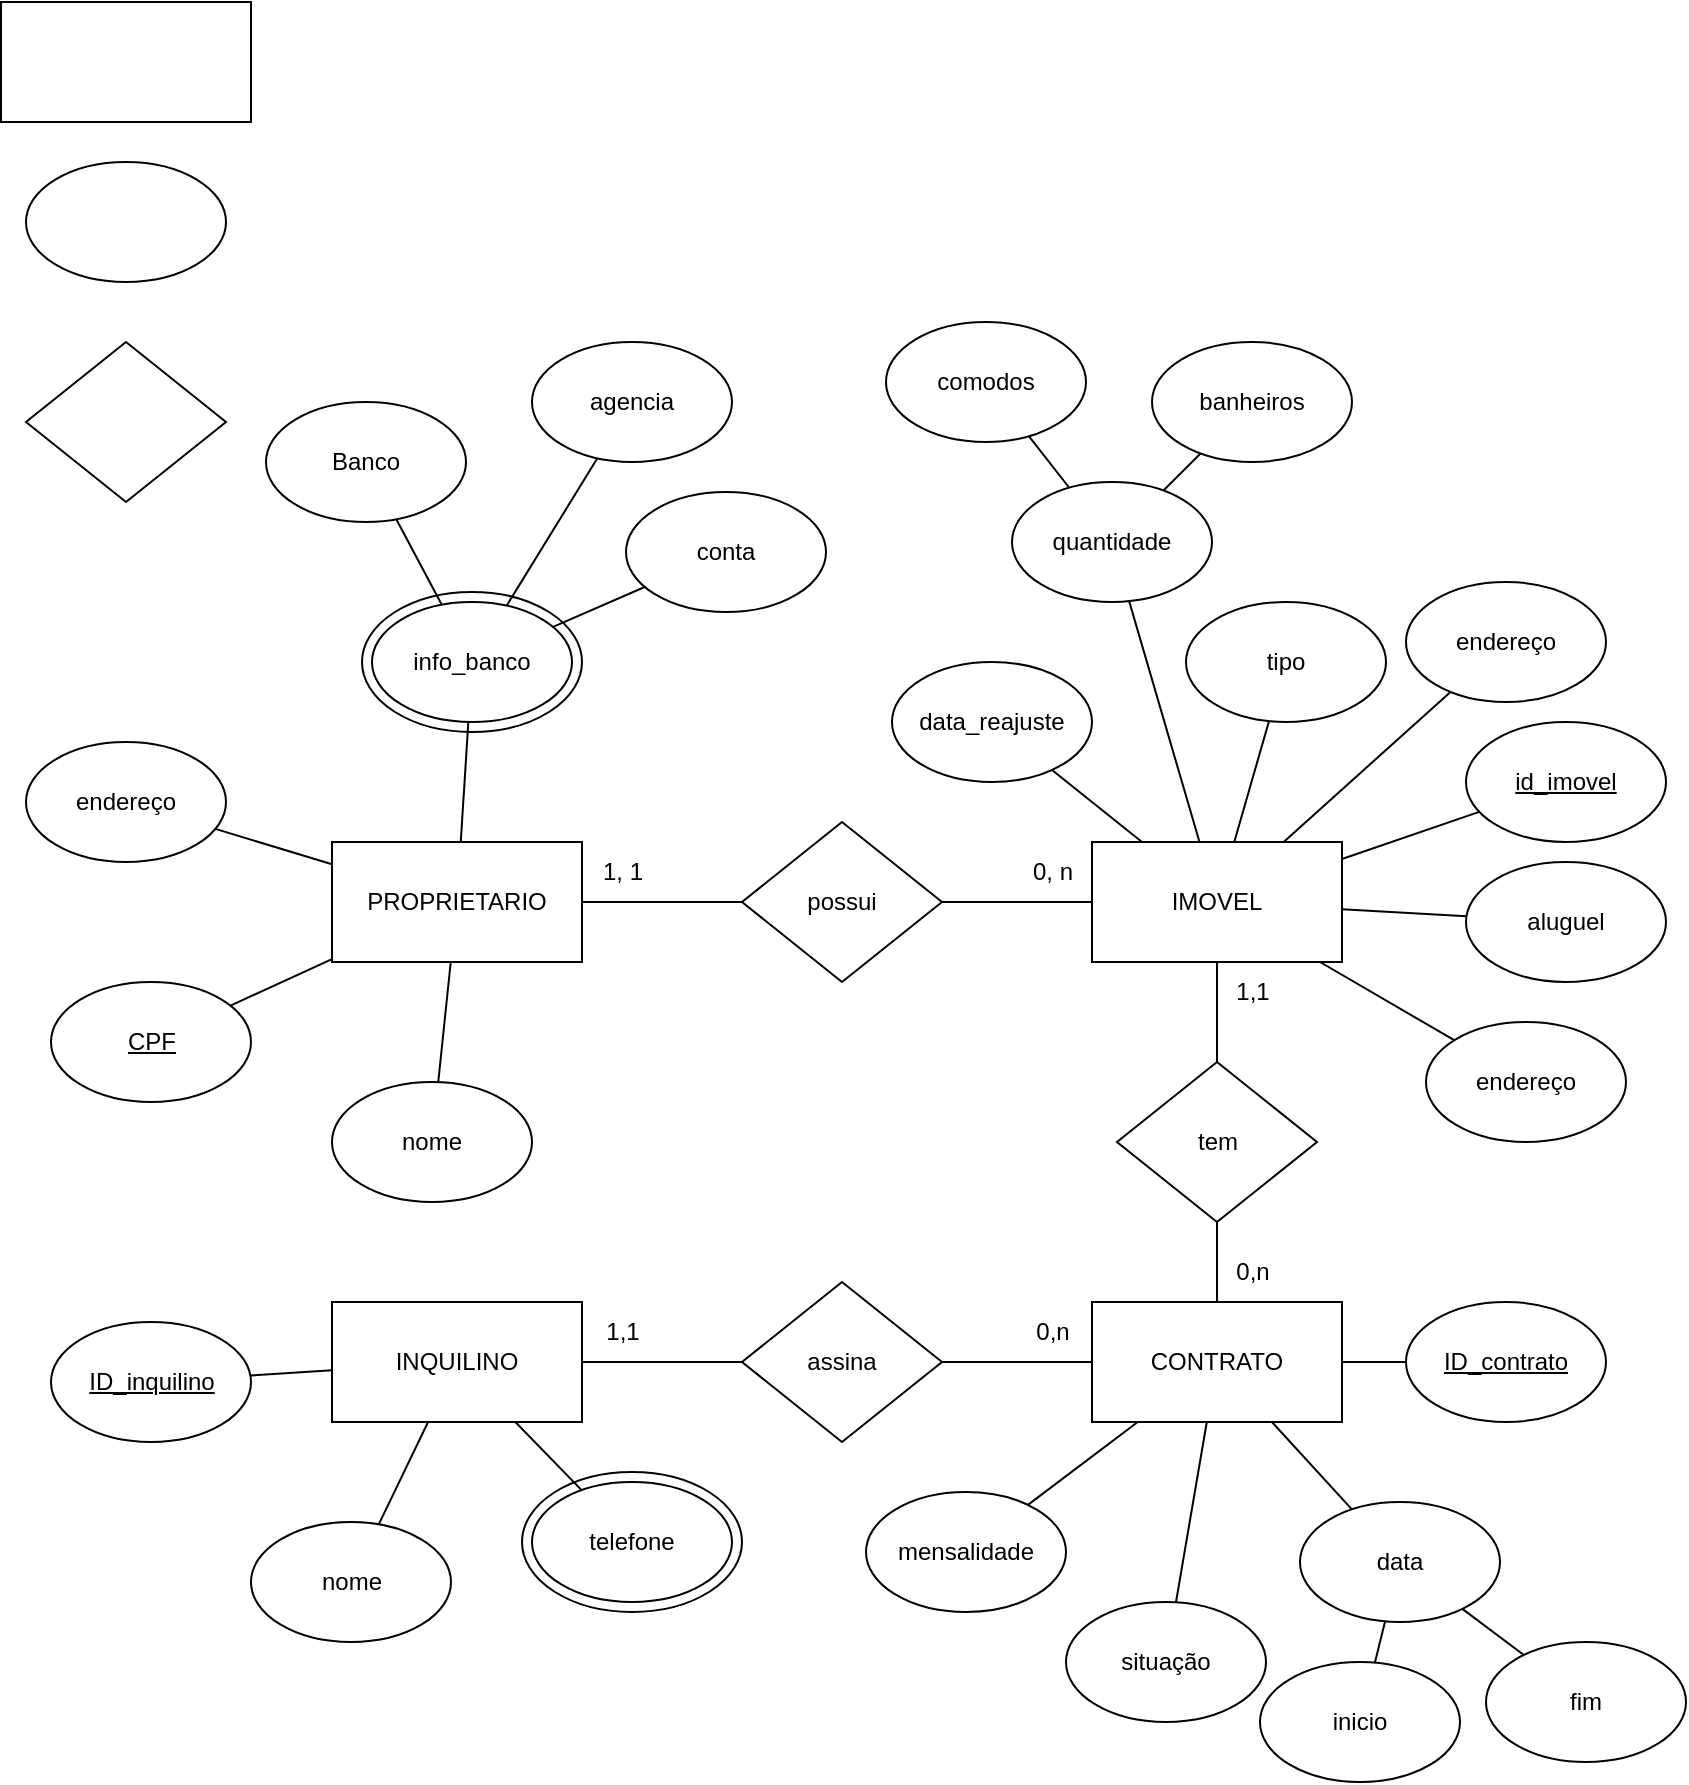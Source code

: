 <mxfile>
    <diagram id="p91kRO4cLcvVVeUJZEMV" name="Page-1">
        <mxGraphModel dx="1216" dy="787" grid="1" gridSize="10" guides="1" tooltips="1" connect="1" arrows="1" fold="1" page="1" pageScale="1" pageWidth="850" pageHeight="1100" math="0" shadow="0">
            <root>
                <mxCell id="0"/>
                <mxCell id="1" parent="0"/>
                <mxCell id="62" value="info_banco" style="ellipse;whiteSpace=wrap;html=1;" vertex="1" parent="1">
                    <mxGeometry x="188" y="335" width="110" height="70" as="geometry"/>
                </mxCell>
                <mxCell id="3" value="" style="ellipse;whiteSpace=wrap;html=1;" vertex="1" parent="1">
                    <mxGeometry x="20" y="120" width="100" height="60" as="geometry"/>
                </mxCell>
                <mxCell id="4" value="" style="rounded=0;whiteSpace=wrap;html=1;" vertex="1" parent="1">
                    <mxGeometry x="7.5" y="40" width="125" height="60" as="geometry"/>
                </mxCell>
                <mxCell id="5" value="" style="rhombus;whiteSpace=wrap;html=1;" vertex="1" parent="1">
                    <mxGeometry x="20" y="210" width="100" height="80" as="geometry"/>
                </mxCell>
                <mxCell id="6" value="IMOVEL" style="rounded=0;whiteSpace=wrap;html=1;" vertex="1" parent="1">
                    <mxGeometry x="553" y="460" width="125" height="60" as="geometry"/>
                </mxCell>
                <mxCell id="7" value="PROPRIETARIO" style="rounded=0;whiteSpace=wrap;html=1;" vertex="1" parent="1">
                    <mxGeometry x="173" y="460" width="125" height="60" as="geometry"/>
                </mxCell>
                <mxCell id="8" value="INQUILINO" style="rounded=0;whiteSpace=wrap;html=1;" vertex="1" parent="1">
                    <mxGeometry x="173" y="690" width="125" height="60" as="geometry"/>
                </mxCell>
                <mxCell id="9" value="CONTRATO" style="rounded=0;whiteSpace=wrap;html=1;" vertex="1" parent="1">
                    <mxGeometry x="553" y="690" width="125" height="60" as="geometry"/>
                </mxCell>
                <mxCell id="10" value="possui" style="rhombus;whiteSpace=wrap;html=1;" vertex="1" parent="1">
                    <mxGeometry x="378" y="450" width="100" height="80" as="geometry"/>
                </mxCell>
                <mxCell id="11" value="" style="endArrow=none;html=1;entryX=0;entryY=0.5;entryDx=0;entryDy=0;exitX=1;exitY=0.5;exitDx=0;exitDy=0;" edge="1" parent="1" source="7" target="10">
                    <mxGeometry width="50" height="50" relative="1" as="geometry">
                        <mxPoint x="193" y="700" as="sourcePoint"/>
                        <mxPoint x="243" y="650" as="targetPoint"/>
                    </mxGeometry>
                </mxCell>
                <mxCell id="15" value="" style="endArrow=none;html=1;" edge="1" parent="1" source="10" target="6">
                    <mxGeometry width="50" height="50" relative="1" as="geometry">
                        <mxPoint x="318" y="500" as="sourcePoint"/>
                        <mxPoint x="388" y="500" as="targetPoint"/>
                    </mxGeometry>
                </mxCell>
                <mxCell id="16" value="assina" style="rhombus;whiteSpace=wrap;html=1;" vertex="1" parent="1">
                    <mxGeometry x="378" y="680" width="100" height="80" as="geometry"/>
                </mxCell>
                <mxCell id="17" value="" style="endArrow=none;html=1;" edge="1" parent="1" source="8" target="16">
                    <mxGeometry width="50" height="50" relative="1" as="geometry">
                        <mxPoint x="308" y="540" as="sourcePoint"/>
                        <mxPoint x="388" y="540" as="targetPoint"/>
                    </mxGeometry>
                </mxCell>
                <mxCell id="18" value="" style="endArrow=none;html=1;" edge="1" parent="1" source="16" target="9">
                    <mxGeometry width="50" height="50" relative="1" as="geometry">
                        <mxPoint x="563" y="730" as="sourcePoint"/>
                        <mxPoint x="483" y="730" as="targetPoint"/>
                    </mxGeometry>
                </mxCell>
                <mxCell id="19" value="tem" style="rhombus;whiteSpace=wrap;html=1;" vertex="1" parent="1">
                    <mxGeometry x="565.5" y="570" width="100" height="80" as="geometry"/>
                </mxCell>
                <mxCell id="20" value="" style="endArrow=none;html=1;" edge="1" parent="1" source="9" target="19">
                    <mxGeometry width="50" height="50" relative="1" as="geometry">
                        <mxPoint x="563" y="730" as="sourcePoint"/>
                        <mxPoint x="488" y="730" as="targetPoint"/>
                    </mxGeometry>
                </mxCell>
                <mxCell id="21" value="" style="endArrow=none;html=1;" edge="1" parent="1" source="19" target="6">
                    <mxGeometry width="50" height="50" relative="1" as="geometry">
                        <mxPoint x="625.5" y="700" as="sourcePoint"/>
                        <mxPoint x="625.5" y="660" as="targetPoint"/>
                    </mxGeometry>
                </mxCell>
                <mxCell id="22" value="1, 1" style="text;html=1;align=center;verticalAlign=middle;resizable=0;points=[];autosize=1;strokeColor=none;fillColor=none;" vertex="1" parent="1">
                    <mxGeometry x="298" y="460" width="40" height="30" as="geometry"/>
                </mxCell>
                <mxCell id="24" value="0, n" style="text;html=1;align=center;verticalAlign=middle;resizable=0;points=[];autosize=1;strokeColor=none;fillColor=none;" vertex="1" parent="1">
                    <mxGeometry x="513" y="460" width="40" height="30" as="geometry"/>
                </mxCell>
                <mxCell id="25" value="0,n" style="text;html=1;align=center;verticalAlign=middle;resizable=0;points=[];autosize=1;strokeColor=none;fillColor=none;" vertex="1" parent="1">
                    <mxGeometry x="613" y="660" width="40" height="30" as="geometry"/>
                </mxCell>
                <mxCell id="26" value="1,1" style="text;html=1;align=center;verticalAlign=middle;resizable=0;points=[];autosize=1;strokeColor=none;fillColor=none;" vertex="1" parent="1">
                    <mxGeometry x="613" y="520" width="40" height="30" as="geometry"/>
                </mxCell>
                <mxCell id="27" value="0,n" style="text;html=1;align=center;verticalAlign=middle;resizable=0;points=[];autosize=1;strokeColor=none;fillColor=none;" vertex="1" parent="1">
                    <mxGeometry x="513" y="690" width="40" height="30" as="geometry"/>
                </mxCell>
                <mxCell id="28" value="1,1" style="text;html=1;align=center;verticalAlign=middle;resizable=0;points=[];autosize=1;strokeColor=none;fillColor=none;" vertex="1" parent="1">
                    <mxGeometry x="298" y="690" width="40" height="30" as="geometry"/>
                </mxCell>
                <mxCell id="30" value="&lt;u&gt;id_imovel&lt;/u&gt;" style="ellipse;whiteSpace=wrap;html=1;" vertex="1" parent="1">
                    <mxGeometry x="740" y="400" width="100" height="60" as="geometry"/>
                </mxCell>
                <mxCell id="31" value="endereço&lt;span style=&quot;color: rgba(0, 0, 0, 0); font-family: monospace; font-size: 0px; text-align: start;&quot;&gt;%3CmxGraphModel%3E%3Croot%3E%3CmxCell%20id%3D%220%22%2F%3E%3CmxCell%20id%3D%221%22%20parent%3D%220%22%2F%3E%3CmxCell%20id%3D%222%22%20value%3D%22%22%20style%3D%22ellipse%3BwhiteSpace%3Dwrap%3Bhtml%3D1%3B%22%20vertex%3D%221%22%20parent%3D%221%22%3E%3CmxGeometry%20x%3D%2220%22%20y%3D%22120%22%20width%3D%22100%22%20height%3D%2260%22%20as%3D%22geometry%22%2F%3E%3C%2FmxCell%3E%3C%2Froot%3E%3C%2FmxGraphModel%3E&lt;/span&gt;" style="ellipse;whiteSpace=wrap;html=1;" vertex="1" parent="1">
                    <mxGeometry x="710" y="330" width="100" height="60" as="geometry"/>
                </mxCell>
                <mxCell id="32" value="endereço&lt;span style=&quot;color: rgba(0, 0, 0, 0); font-family: monospace; font-size: 0px; text-align: start;&quot;&gt;%3CmxGraphModel%3E%3Croot%3E%3CmxCell%20id%3D%220%22%2F%3E%3CmxCell%20id%3D%221%22%20parent%3D%220%22%2F%3E%3CmxCell%20id%3D%222%22%20value%3D%22%22%20style%3D%22ellipse%3BwhiteSpace%3Dwrap%3Bhtml%3D1%3B%22%20vertex%3D%221%22%20parent%3D%221%22%3E%3CmxGeometry%20x%3D%2220%22%20y%3D%22120%22%20width%3D%22100%22%20height%3D%2260%22%20as%3D%22geometry%22%2F%3E%3C%2FmxCell%3E%3C%2Froot%3E%3C%2FmxGraphModel%3E&lt;/span&gt;" style="ellipse;whiteSpace=wrap;html=1;" vertex="1" parent="1">
                    <mxGeometry x="720" y="550" width="100" height="60" as="geometry"/>
                </mxCell>
                <mxCell id="34" value="data_reajuste" style="ellipse;whiteSpace=wrap;html=1;" vertex="1" parent="1">
                    <mxGeometry x="453" y="370" width="100" height="60" as="geometry"/>
                </mxCell>
                <mxCell id="36" value="" style="endArrow=none;html=1;" edge="1" parent="1" source="6" target="34">
                    <mxGeometry width="50" height="50" relative="1" as="geometry">
                        <mxPoint x="610" y="360" as="sourcePoint"/>
                        <mxPoint x="563" y="500" as="targetPoint"/>
                    </mxGeometry>
                </mxCell>
                <mxCell id="41" value="aluguel" style="ellipse;whiteSpace=wrap;html=1;" vertex="1" parent="1">
                    <mxGeometry x="740" y="470" width="100" height="60" as="geometry"/>
                </mxCell>
                <mxCell id="42" value="tipo" style="ellipse;whiteSpace=wrap;html=1;" vertex="1" parent="1">
                    <mxGeometry x="600" y="340" width="100" height="60" as="geometry"/>
                </mxCell>
                <mxCell id="43" value="quantidade" style="ellipse;whiteSpace=wrap;html=1;" vertex="1" parent="1">
                    <mxGeometry x="513" y="280" width="100" height="60" as="geometry"/>
                </mxCell>
                <mxCell id="44" value="comodos" style="ellipse;whiteSpace=wrap;html=1;" vertex="1" parent="1">
                    <mxGeometry x="450" y="200" width="100" height="60" as="geometry"/>
                </mxCell>
                <mxCell id="45" value="banheiros" style="ellipse;whiteSpace=wrap;html=1;" vertex="1" parent="1">
                    <mxGeometry x="583" y="210" width="100" height="60" as="geometry"/>
                </mxCell>
                <mxCell id="46" value="" style="endArrow=none;html=1;" edge="1" parent="1" source="44" target="43">
                    <mxGeometry width="50" height="50" relative="1" as="geometry">
                        <mxPoint x="601.592" y="470" as="sourcePoint"/>
                        <mxPoint x="559.436" y="417.103" as="targetPoint"/>
                    </mxGeometry>
                </mxCell>
                <mxCell id="47" value="" style="endArrow=none;html=1;" edge="1" parent="1" source="45" target="43">
                    <mxGeometry width="50" height="50" relative="1" as="geometry">
                        <mxPoint x="611.592" y="480" as="sourcePoint"/>
                        <mxPoint x="569.436" y="427.103" as="targetPoint"/>
                    </mxGeometry>
                </mxCell>
                <mxCell id="48" value="" style="endArrow=none;html=1;" edge="1" parent="1" source="6" target="31">
                    <mxGeometry width="50" height="50" relative="1" as="geometry">
                        <mxPoint x="602" y="470" as="sourcePoint"/>
                        <mxPoint x="559.436" y="417.103" as="targetPoint"/>
                    </mxGeometry>
                </mxCell>
                <mxCell id="49" value="" style="endArrow=none;html=1;" edge="1" parent="1" source="6" target="42">
                    <mxGeometry width="50" height="50" relative="1" as="geometry">
                        <mxPoint x="625.5" y="470" as="sourcePoint"/>
                        <mxPoint x="625.5" y="330" as="targetPoint"/>
                    </mxGeometry>
                </mxCell>
                <mxCell id="50" value="" style="endArrow=none;html=1;" edge="1" parent="1" source="6" target="30">
                    <mxGeometry width="50" height="50" relative="1" as="geometry">
                        <mxPoint x="625.5" y="470" as="sourcePoint"/>
                        <mxPoint x="625.5" y="330" as="targetPoint"/>
                    </mxGeometry>
                </mxCell>
                <mxCell id="51" value="" style="endArrow=none;html=1;" edge="1" parent="1" source="6" target="41">
                    <mxGeometry width="50" height="50" relative="1" as="geometry">
                        <mxPoint x="650.422" y="470" as="sourcePoint"/>
                        <mxPoint x="727.783" y="376.876" as="targetPoint"/>
                    </mxGeometry>
                </mxCell>
                <mxCell id="52" value="" style="endArrow=none;html=1;" edge="1" parent="1" source="6" target="32">
                    <mxGeometry width="50" height="50" relative="1" as="geometry">
                        <mxPoint x="688" y="487.882" as="sourcePoint"/>
                        <mxPoint x="732.444" y="479.264" as="targetPoint"/>
                    </mxGeometry>
                </mxCell>
                <mxCell id="53" value="" style="endArrow=none;html=1;" edge="1" parent="1" source="43" target="6">
                    <mxGeometry width="50" height="50" relative="1" as="geometry">
                        <mxPoint x="634.166" y="470" as="sourcePoint"/>
                        <mxPoint x="651.62" y="409.576" as="targetPoint"/>
                    </mxGeometry>
                </mxCell>
                <mxCell id="54" value="nome" style="ellipse;whiteSpace=wrap;html=1;" vertex="1" parent="1">
                    <mxGeometry x="173" y="580" width="100" height="60" as="geometry"/>
                </mxCell>
                <mxCell id="55" value="endereço" style="ellipse;whiteSpace=wrap;html=1;" vertex="1" parent="1">
                    <mxGeometry x="20" y="410" width="100" height="60" as="geometry"/>
                </mxCell>
                <mxCell id="56" value="&lt;u&gt;CPF&lt;/u&gt;" style="ellipse;whiteSpace=wrap;html=1;" vertex="1" parent="1">
                    <mxGeometry x="32.5" y="530" width="100" height="60" as="geometry"/>
                </mxCell>
                <mxCell id="57" value="info_banco" style="ellipse;whiteSpace=wrap;html=1;" vertex="1" parent="1">
                    <mxGeometry x="193" y="340" width="100" height="60" as="geometry"/>
                </mxCell>
                <mxCell id="58" value="Banco" style="ellipse;whiteSpace=wrap;html=1;" vertex="1" parent="1">
                    <mxGeometry x="140" y="240" width="100" height="60" as="geometry"/>
                </mxCell>
                <mxCell id="59" value="agencia" style="ellipse;whiteSpace=wrap;html=1;" vertex="1" parent="1">
                    <mxGeometry x="273" y="210" width="100" height="60" as="geometry"/>
                </mxCell>
                <mxCell id="60" value="conta" style="ellipse;whiteSpace=wrap;html=1;" vertex="1" parent="1">
                    <mxGeometry x="320" y="285" width="100" height="60" as="geometry"/>
                </mxCell>
                <mxCell id="63" value="" style="endArrow=none;html=1;" edge="1" parent="1" source="7" target="54">
                    <mxGeometry width="50" height="50" relative="1" as="geometry">
                        <mxPoint x="581.476" y="349.566" as="sourcePoint"/>
                        <mxPoint x="616.75" y="470" as="targetPoint"/>
                    </mxGeometry>
                </mxCell>
                <mxCell id="64" value="" style="endArrow=none;html=1;" edge="1" parent="1" source="57" target="7">
                    <mxGeometry width="50" height="50" relative="1" as="geometry">
                        <mxPoint x="242.333" y="530" as="sourcePoint"/>
                        <mxPoint x="235.995" y="590.054" as="targetPoint"/>
                    </mxGeometry>
                </mxCell>
                <mxCell id="66" value="" style="endArrow=none;html=1;" edge="1" parent="1" source="55" target="7">
                    <mxGeometry width="50" height="50" relative="1" as="geometry">
                        <mxPoint x="251.334" y="409.983" as="sourcePoint"/>
                        <mxPoint x="247.375" y="470" as="targetPoint"/>
                    </mxGeometry>
                </mxCell>
                <mxCell id="67" value="" style="endArrow=none;html=1;" edge="1" parent="1" source="7" target="56">
                    <mxGeometry width="50" height="50" relative="1" as="geometry">
                        <mxPoint x="251.334" y="409.983" as="sourcePoint"/>
                        <mxPoint x="247.375" y="470" as="targetPoint"/>
                    </mxGeometry>
                </mxCell>
                <mxCell id="68" value="" style="endArrow=none;html=1;" edge="1" parent="1" source="60" target="57">
                    <mxGeometry width="50" height="50" relative="1" as="geometry">
                        <mxPoint x="251.334" y="409.983" as="sourcePoint"/>
                        <mxPoint x="247.375" y="470" as="targetPoint"/>
                    </mxGeometry>
                </mxCell>
                <mxCell id="69" value="" style="endArrow=none;html=1;" edge="1" parent="1" source="57" target="58">
                    <mxGeometry width="50" height="50" relative="1" as="geometry">
                        <mxPoint x="339.367" y="342.482" as="sourcePoint"/>
                        <mxPoint x="293.542" y="362.442" as="targetPoint"/>
                    </mxGeometry>
                </mxCell>
                <mxCell id="70" value="" style="endArrow=none;html=1;" edge="1" parent="1" source="59" target="57">
                    <mxGeometry width="50" height="50" relative="1" as="geometry">
                        <mxPoint x="339.367" y="342.482" as="sourcePoint"/>
                        <mxPoint x="293.542" y="362.442" as="targetPoint"/>
                    </mxGeometry>
                </mxCell>
                <mxCell id="71" value="&lt;u&gt;ID_inquilino&lt;/u&gt;" style="ellipse;whiteSpace=wrap;html=1;" vertex="1" parent="1">
                    <mxGeometry x="32.5" y="700" width="100" height="60" as="geometry"/>
                </mxCell>
                <mxCell id="72" value="nome" style="ellipse;whiteSpace=wrap;html=1;" vertex="1" parent="1">
                    <mxGeometry x="132.5" y="800" width="100" height="60" as="geometry"/>
                </mxCell>
                <mxCell id="74" value="info_banco" style="ellipse;whiteSpace=wrap;html=1;" vertex="1" parent="1">
                    <mxGeometry x="268" y="775" width="110" height="70" as="geometry"/>
                </mxCell>
                <mxCell id="75" value="telefone" style="ellipse;whiteSpace=wrap;html=1;" vertex="1" parent="1">
                    <mxGeometry x="273" y="780" width="100" height="60" as="geometry"/>
                </mxCell>
                <mxCell id="76" value="" style="endArrow=none;html=1;" edge="1" parent="1" source="8" target="71">
                    <mxGeometry width="50" height="50" relative="1" as="geometry">
                        <mxPoint x="242.333" y="530" as="sourcePoint"/>
                        <mxPoint x="235.995" y="590.054" as="targetPoint"/>
                    </mxGeometry>
                </mxCell>
                <mxCell id="77" value="" style="endArrow=none;html=1;" edge="1" parent="1" source="8" target="72">
                    <mxGeometry width="50" height="50" relative="1" as="geometry">
                        <mxPoint x="252.333" y="540" as="sourcePoint"/>
                        <mxPoint x="245.995" y="600.054" as="targetPoint"/>
                    </mxGeometry>
                </mxCell>
                <mxCell id="78" value="" style="endArrow=none;html=1;" edge="1" parent="1" source="8" target="75">
                    <mxGeometry width="50" height="50" relative="1" as="geometry">
                        <mxPoint x="262.333" y="550" as="sourcePoint"/>
                        <mxPoint x="255.995" y="610.054" as="targetPoint"/>
                    </mxGeometry>
                </mxCell>
                <mxCell id="79" value="&lt;u&gt;ID_contrato&lt;/u&gt;" style="ellipse;whiteSpace=wrap;html=1;" vertex="1" parent="1">
                    <mxGeometry x="710" y="690" width="100" height="60" as="geometry"/>
                </mxCell>
                <mxCell id="81" value="data" style="ellipse;whiteSpace=wrap;html=1;" vertex="1" parent="1">
                    <mxGeometry x="657" y="790" width="100" height="60" as="geometry"/>
                </mxCell>
                <mxCell id="83" value="inicio" style="ellipse;whiteSpace=wrap;html=1;" vertex="1" parent="1">
                    <mxGeometry x="637" y="870" width="100" height="60" as="geometry"/>
                </mxCell>
                <mxCell id="84" value="fim" style="ellipse;whiteSpace=wrap;html=1;" vertex="1" parent="1">
                    <mxGeometry x="750" y="860" width="100" height="60" as="geometry"/>
                </mxCell>
                <mxCell id="85" value="mensalidade" style="ellipse;whiteSpace=wrap;html=1;" vertex="1" parent="1">
                    <mxGeometry x="440" y="785" width="100" height="60" as="geometry"/>
                </mxCell>
                <mxCell id="87" value="situação" style="ellipse;whiteSpace=wrap;html=1;" vertex="1" parent="1">
                    <mxGeometry x="540" y="840" width="100" height="60" as="geometry"/>
                </mxCell>
                <mxCell id="88" value="" style="endArrow=none;html=1;" edge="1" parent="1" source="85" target="9">
                    <mxGeometry width="50" height="50" relative="1" as="geometry">
                        <mxPoint x="488" y="730" as="sourcePoint"/>
                        <mxPoint x="570" y="720" as="targetPoint"/>
                    </mxGeometry>
                </mxCell>
                <mxCell id="89" value="" style="endArrow=none;html=1;" edge="1" parent="1" source="87" target="9">
                    <mxGeometry width="50" height="50" relative="1" as="geometry">
                        <mxPoint x="498" y="740" as="sourcePoint"/>
                        <mxPoint x="573" y="740" as="targetPoint"/>
                    </mxGeometry>
                </mxCell>
                <mxCell id="90" value="" style="endArrow=none;html=1;" edge="1" parent="1" source="81" target="9">
                    <mxGeometry width="50" height="50" relative="1" as="geometry">
                        <mxPoint x="508" y="750" as="sourcePoint"/>
                        <mxPoint x="583" y="750" as="targetPoint"/>
                    </mxGeometry>
                </mxCell>
                <mxCell id="91" value="" style="endArrow=none;html=1;" edge="1" parent="1" source="83" target="81">
                    <mxGeometry width="50" height="50" relative="1" as="geometry">
                        <mxPoint x="518" y="760" as="sourcePoint"/>
                        <mxPoint x="593" y="760" as="targetPoint"/>
                    </mxGeometry>
                </mxCell>
                <mxCell id="92" value="" style="endArrow=none;html=1;" edge="1" parent="1" source="84" target="81">
                    <mxGeometry width="50" height="50" relative="1" as="geometry">
                        <mxPoint x="528" y="770" as="sourcePoint"/>
                        <mxPoint x="603" y="770" as="targetPoint"/>
                    </mxGeometry>
                </mxCell>
                <mxCell id="93" value="" style="endArrow=none;html=1;" edge="1" parent="1" source="9" target="79">
                    <mxGeometry width="50" height="50" relative="1" as="geometry">
                        <mxPoint x="538" y="780" as="sourcePoint"/>
                        <mxPoint x="613" y="780" as="targetPoint"/>
                    </mxGeometry>
                </mxCell>
            </root>
        </mxGraphModel>
    </diagram>
</mxfile>